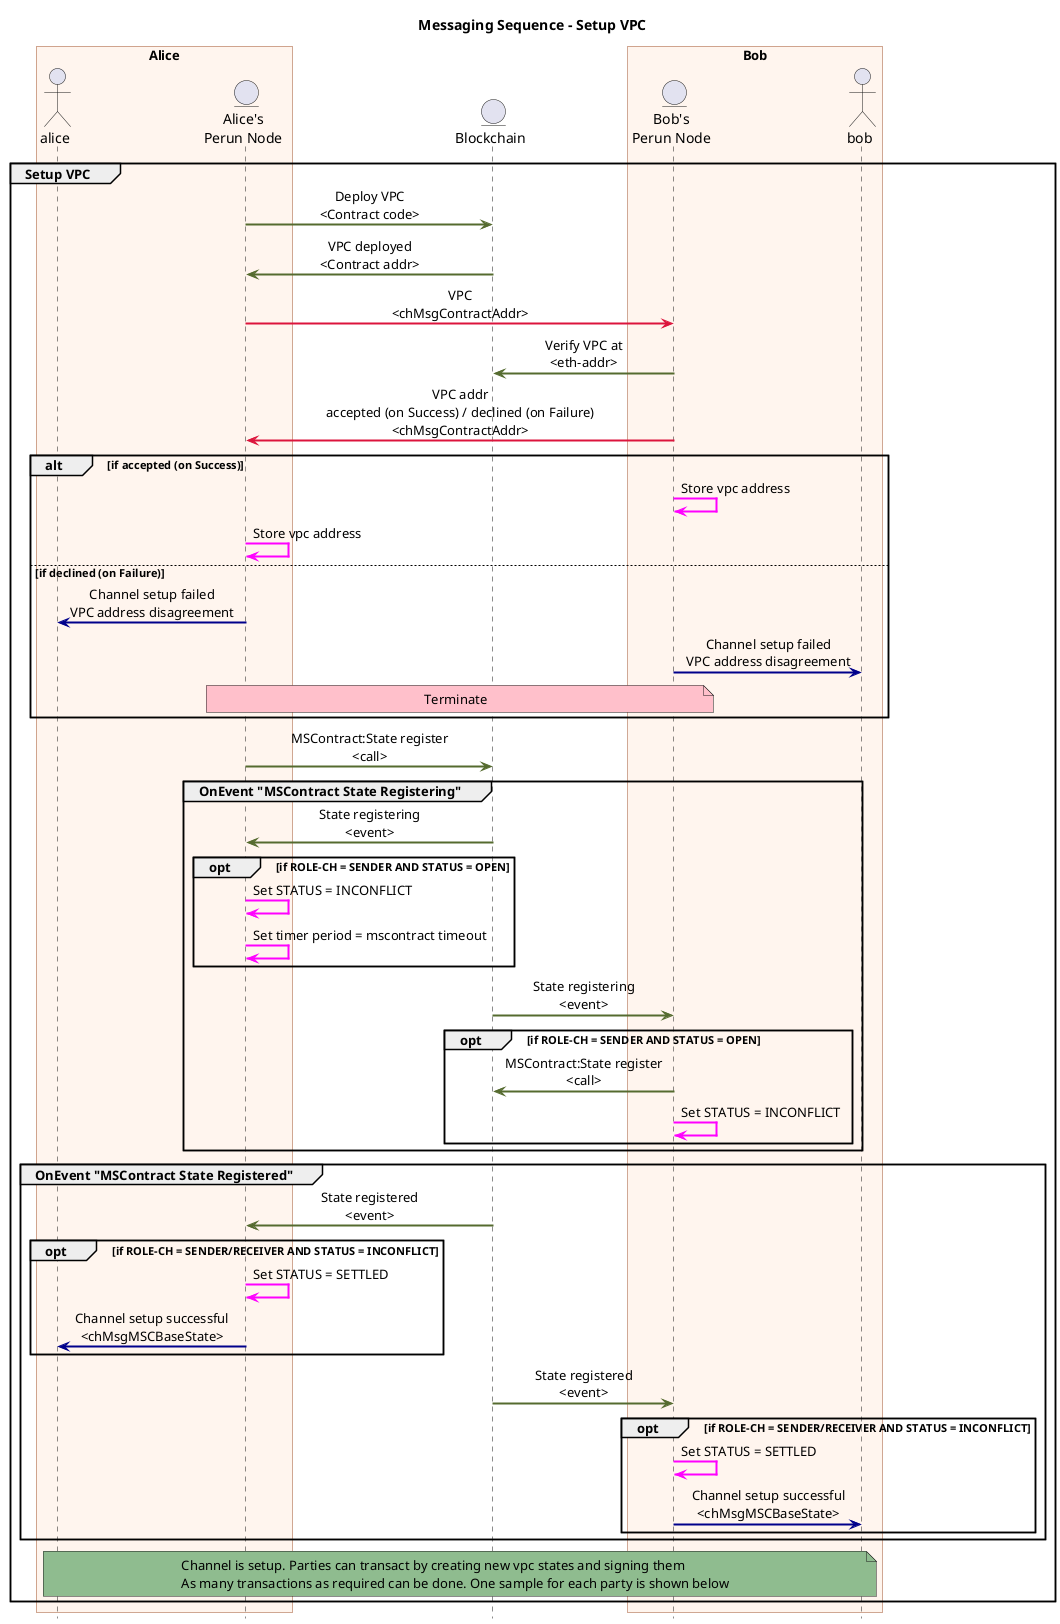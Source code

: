 @startuml setup_vpc
Title Messaging Sequence - Setup VPC

box "Alice"
actor alice
entity "Alice's\nPerun Node" as alice_node
endbox

entity "Blockchain" as bc

box "Bob"
entity "Bob's\nPerun Node" as bob_node
actor bob
endbox


skinparam sequence {
    messageAlign center
    ArrowThickness 2
    BoxBorderColor Sienna
    BoxBackgroundColor SeaShell
    GroupBodyBackgroundColor transparent
    NoteTextAlignment center
    DefaultTextAlignment center
}
hide footbox

note over alice, bob
endnote

group Setup VPC

alice_node[#DarkOliveGreen]->bc:Deploy VPC\n<Contract code>
alice_node<-[#DarkOliveGreen]bc:VPC deployed\n<Contract addr>
alice_node[#Crimson]->bob_node:VPC\n<chMsgContractAddr>
bob_node[#DarkOliveGreen]->bc:Verify VPC at\n<eth-addr>
alice_node<-[#Crimson]bob_node:VPC addr\naccepted (on Success) / declined (on Failure)\n<chMsgContractAddr>
alt if accepted (on Success)
bob_node[#Fuchsia]->bob_node:Store vpc address
alice_node[#Fuchsia]->alice_node:Store vpc address
else if declined (on Failure)
alice_node[#DarkBlue]->alice:Channel setup failed\nVPC address disagreement
bob_node[#DarkBlue]->bob:Channel setup failed\nVPC address disagreement
note over alice_node, bob_node #Pink
Terminate
endnote

'alt if accepted (on Success)
end

alice_node[#DarkOliveGreen]->bc:MSContract:State register\n<call>

group OnEvent "MSContract State Registering"
bc[#DarkOliveGreen]->alice_node:State registering\n<event>
opt if ROLE-CH = SENDER AND STATUS = OPEN
alice_node[#Fuchsia]->alice_node:Set STATUS = INCONFLICT
alice_node[#Fuchsia]->alice_node:Set timer period = mscontract timeout

'opt if ROLE-CH = SENDER
end

bc[#DarkOliveGreen]->bob_node:State registering\n<event>
opt if ROLE-CH = SENDER AND STATUS = OPEN
bob_node[#DarkOliveGreen]->bc:MSContract:State register\n<call>
bob_node[#Fuchsia]->bob_node:Set STATUS = INCONFLICT

'opt if ROLE-CH = SENDER
end

'group OnEvent "MSContract State Registering"
end


group OnEvent "MSContract State Registered"

bc[#DarkOliveGreen]->alice_node:State registered\n<event> 
opt if ROLE-CH = SENDER/RECEIVER AND STATUS = INCONFLICT
alice_node[#Fuchsia]->alice_node:Set STATUS = SETTLED
alice<-[#DarkBlue]alice_node:Channel setup successful\n<chMsgMSCBaseState>

'opt if ROLE-CH = SENDER/RECEIVER AND STATUS = INCONFLICT
end

bc[#DarkOliveGreen]->bob_node:State registered\n<event> 
opt if ROLE-CH = SENDER/RECEIVER AND STATUS = INCONFLICT
bob_node[#Fuchsia]->bob_node:Set STATUS = SETTLED
bob<-[#DarkBlue]bob_node:Channel setup successful\n<chMsgMSCBaseState>

'opt if ROLE-CH = SENDER/RECEIVER AND STATUS = INCONFLICT
end

'group OnEvent "MSContract State Registered"
end

note over alice, bob #DarkSeaGreen
Channel is setup. Parties can transact by creating new vpc states and signing them
As many transactions as required can be done. One sample for each party is shown below
endnote

'group Setup VPC
end

@enduml